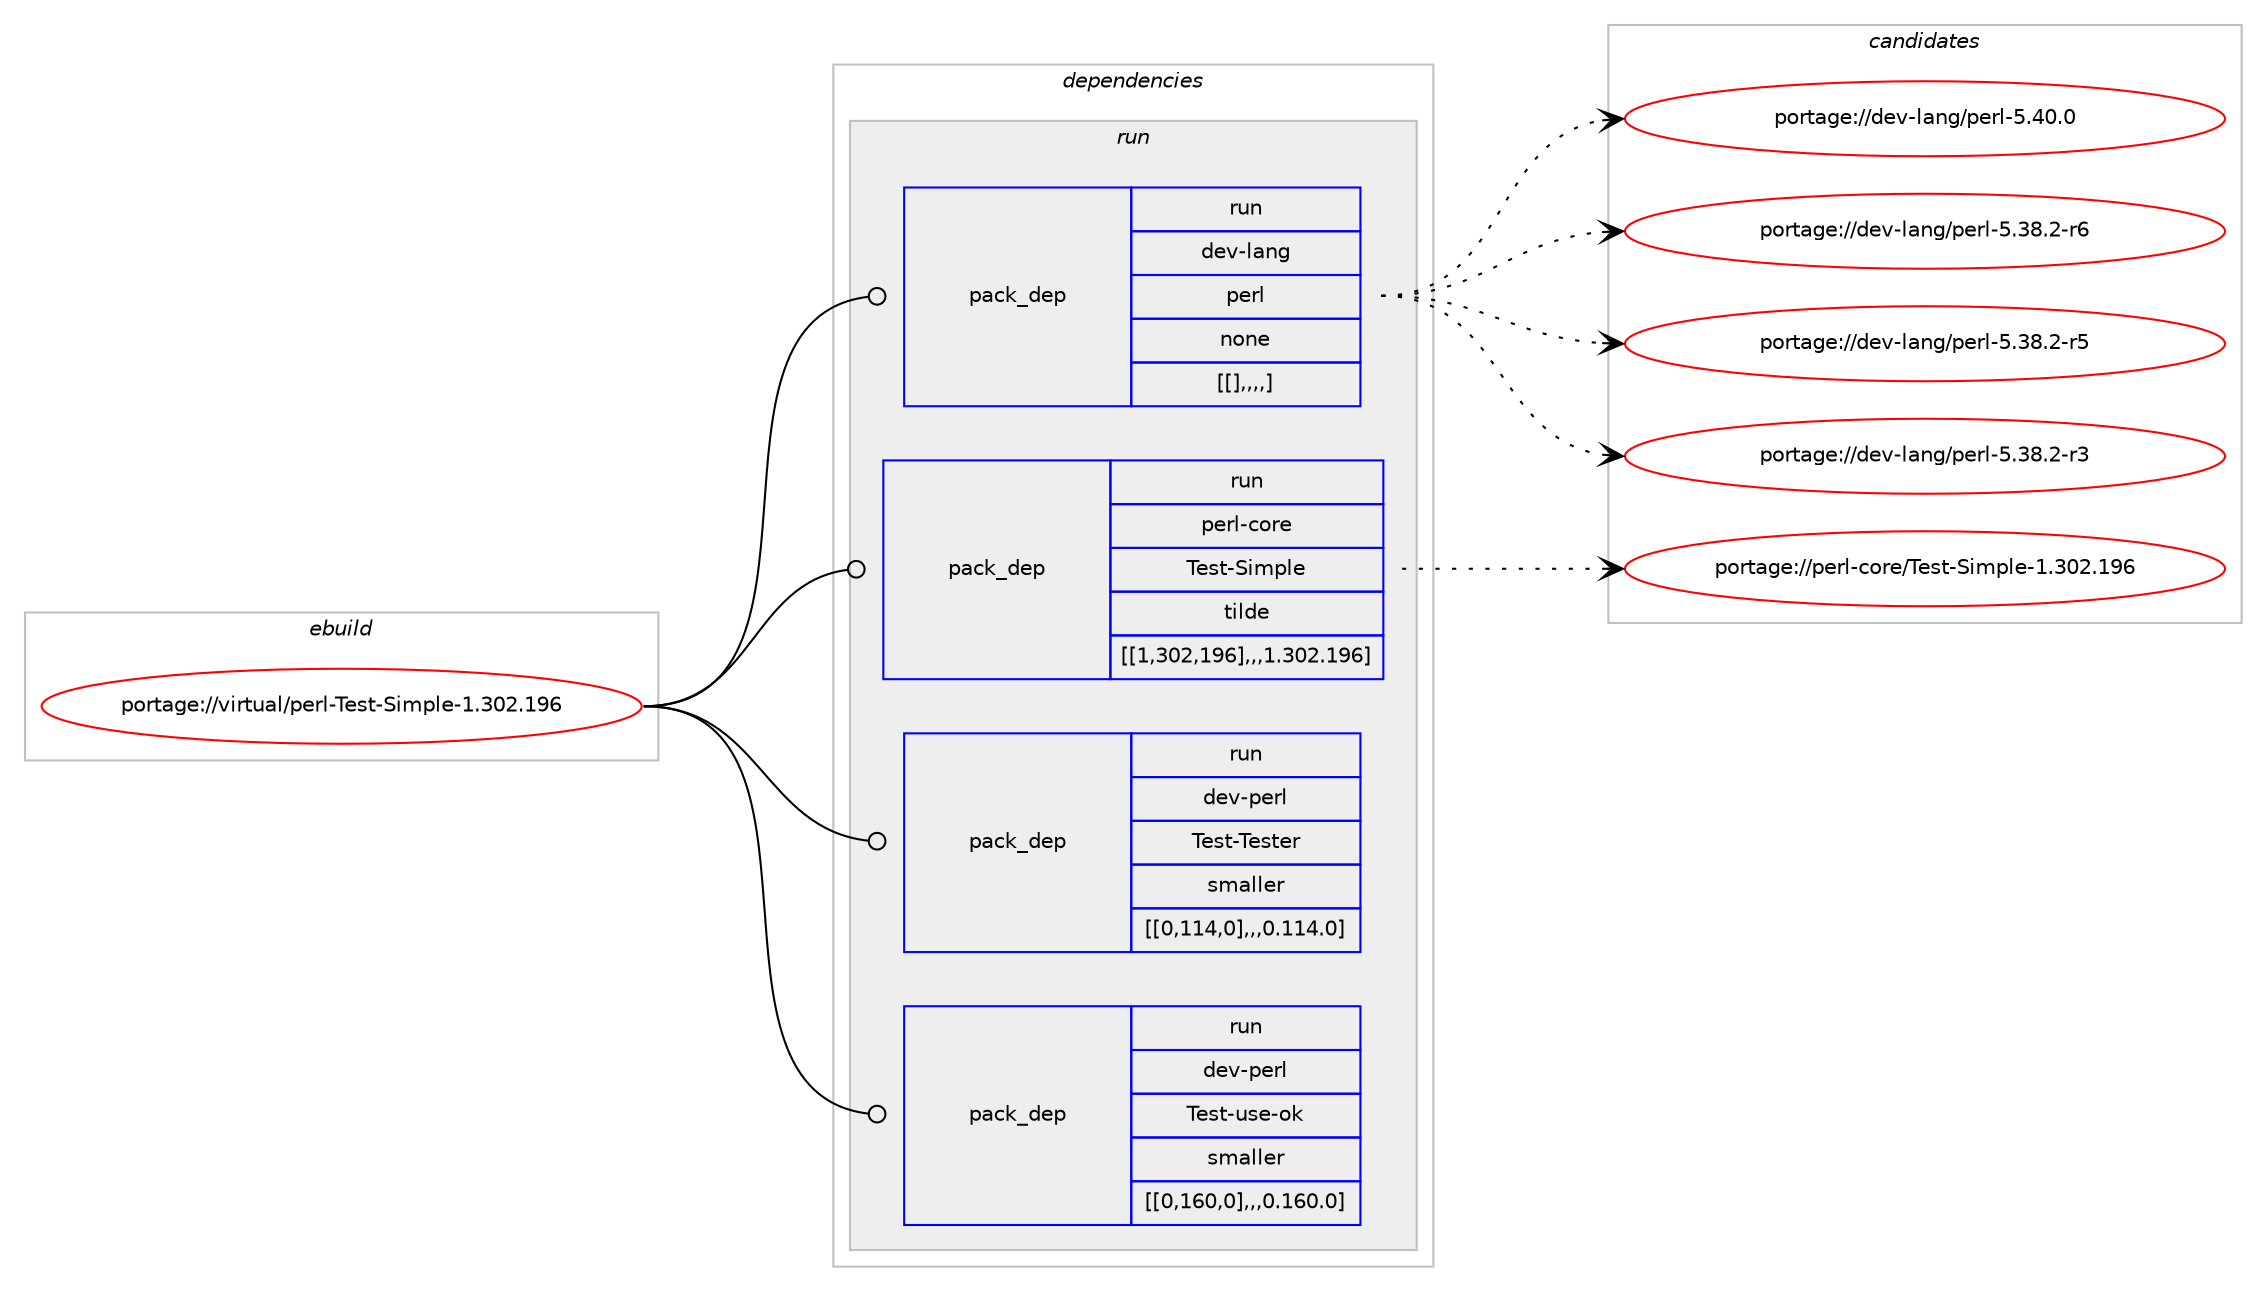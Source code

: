 digraph prolog {

# *************
# Graph options
# *************

newrank=true;
concentrate=true;
compound=true;
graph [rankdir=LR,fontname=Helvetica,fontsize=10,ranksep=1.5];#, ranksep=2.5, nodesep=0.2];
edge  [arrowhead=vee];
node  [fontname=Helvetica,fontsize=10];

# **********
# The ebuild
# **********

subgraph cluster_leftcol {
color=gray;
label=<<i>ebuild</i>>;
id [label="portage://virtual/perl-Test-Simple-1.302.196", color=red, width=4, href="../virtual/perl-Test-Simple-1.302.196.svg"];
}

# ****************
# The dependencies
# ****************

subgraph cluster_midcol {
color=gray;
label=<<i>dependencies</i>>;
subgraph cluster_compile {
fillcolor="#eeeeee";
style=filled;
label=<<i>compile</i>>;
}
subgraph cluster_compileandrun {
fillcolor="#eeeeee";
style=filled;
label=<<i>compile and run</i>>;
}
subgraph cluster_run {
fillcolor="#eeeeee";
style=filled;
label=<<i>run</i>>;
subgraph pack1900 {
dependency2487 [label=<<TABLE BORDER="0" CELLBORDER="1" CELLSPACING="0" CELLPADDING="4" WIDTH="220"><TR><TD ROWSPAN="6" CELLPADDING="30">pack_dep</TD></TR><TR><TD WIDTH="110">run</TD></TR><TR><TD>dev-lang</TD></TR><TR><TD>perl</TD></TR><TR><TD>none</TD></TR><TR><TD>[[],,,,]</TD></TR></TABLE>>, shape=none, color=blue];
}
id:e -> dependency2487:w [weight=20,style="solid",arrowhead="odot"];
subgraph pack1902 {
dependency2489 [label=<<TABLE BORDER="0" CELLBORDER="1" CELLSPACING="0" CELLPADDING="4" WIDTH="220"><TR><TD ROWSPAN="6" CELLPADDING="30">pack_dep</TD></TR><TR><TD WIDTH="110">run</TD></TR><TR><TD>perl-core</TD></TR><TR><TD>Test-Simple</TD></TR><TR><TD>tilde</TD></TR><TR><TD>[[1,302,196],,,1.302.196]</TD></TR></TABLE>>, shape=none, color=blue];
}
id:e -> dependency2489:w [weight=20,style="solid",arrowhead="odot"];
subgraph pack1903 {
dependency2490 [label=<<TABLE BORDER="0" CELLBORDER="1" CELLSPACING="0" CELLPADDING="4" WIDTH="220"><TR><TD ROWSPAN="6" CELLPADDING="30">pack_dep</TD></TR><TR><TD WIDTH="110">run</TD></TR><TR><TD>dev-perl</TD></TR><TR><TD>Test-Tester</TD></TR><TR><TD>smaller</TD></TR><TR><TD>[[0,114,0],,,0.114.0]</TD></TR></TABLE>>, shape=none, color=blue];
}
id:e -> dependency2490:w [weight=20,style="solid",arrowhead="odot"];
subgraph pack1904 {
dependency2491 [label=<<TABLE BORDER="0" CELLBORDER="1" CELLSPACING="0" CELLPADDING="4" WIDTH="220"><TR><TD ROWSPAN="6" CELLPADDING="30">pack_dep</TD></TR><TR><TD WIDTH="110">run</TD></TR><TR><TD>dev-perl</TD></TR><TR><TD>Test-use-ok</TD></TR><TR><TD>smaller</TD></TR><TR><TD>[[0,160,0],,,0.160.0]</TD></TR></TABLE>>, shape=none, color=blue];
}
id:e -> dependency2491:w [weight=20,style="solid",arrowhead="odot"];
}
}

# **************
# The candidates
# **************

subgraph cluster_choices {
rank=same;
color=gray;
label=<<i>candidates</i>>;

subgraph choice1893 {
color=black;
nodesep=1;
choice10010111845108971101034711210111410845534652484648 [label="portage://dev-lang/perl-5.40.0", color=red, width=4,href="../dev-lang/perl-5.40.0.svg"];
choice100101118451089711010347112101114108455346515646504511454 [label="portage://dev-lang/perl-5.38.2-r6", color=red, width=4,href="../dev-lang/perl-5.38.2-r6.svg"];
choice100101118451089711010347112101114108455346515646504511453 [label="portage://dev-lang/perl-5.38.2-r5", color=red, width=4,href="../dev-lang/perl-5.38.2-r5.svg"];
choice100101118451089711010347112101114108455346515646504511451 [label="portage://dev-lang/perl-5.38.2-r3", color=red, width=4,href="../dev-lang/perl-5.38.2-r3.svg"];
dependency2487:e -> choice10010111845108971101034711210111410845534652484648:w [style=dotted,weight="100"];
dependency2487:e -> choice100101118451089711010347112101114108455346515646504511454:w [style=dotted,weight="100"];
dependency2487:e -> choice100101118451089711010347112101114108455346515646504511453:w [style=dotted,weight="100"];
dependency2487:e -> choice100101118451089711010347112101114108455346515646504511451:w [style=dotted,weight="100"];
}
subgraph choice1898 {
color=black;
nodesep=1;
choice11210111410845991111141014784101115116458310510911210810145494651485046495754 [label="portage://perl-core/Test-Simple-1.302.196", color=red, width=4,href="../perl-core/Test-Simple-1.302.196.svg"];
dependency2489:e -> choice11210111410845991111141014784101115116458310510911210810145494651485046495754:w [style=dotted,weight="100"];
}
subgraph choice1901 {
color=black;
nodesep=1;
}
subgraph choice1902 {
color=black;
nodesep=1;
}
}

}
